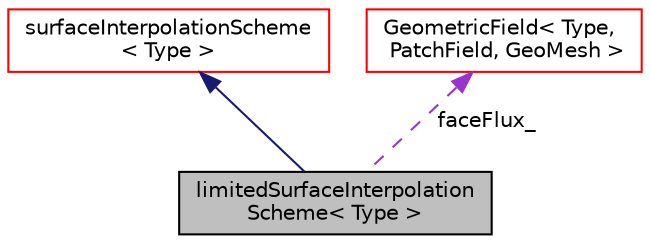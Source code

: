 digraph "limitedSurfaceInterpolationScheme&lt; Type &gt;"
{
  bgcolor="transparent";
  edge [fontname="Helvetica",fontsize="10",labelfontname="Helvetica",labelfontsize="10"];
  node [fontname="Helvetica",fontsize="10",shape=record];
  Node1 [label="limitedSurfaceInterpolation\lScheme\< Type \>",height=0.2,width=0.4,color="black", fillcolor="grey75", style="filled" fontcolor="black"];
  Node2 -> Node1 [dir="back",color="midnightblue",fontsize="10",style="solid",fontname="Helvetica"];
  Node2 [label="surfaceInterpolationScheme\l\< Type \>",height=0.2,width=0.4,color="red",URL="$classFoam_1_1surfaceInterpolationScheme.html",tooltip="Abstract base class for surface interpolation schemes. "];
  Node3 -> Node1 [dir="back",color="darkorchid3",fontsize="10",style="dashed",label=" faceFlux_" ,fontname="Helvetica"];
  Node3 [label="GeometricField\< Type,\l PatchField, GeoMesh \>",height=0.2,width=0.4,color="red",URL="$classFoam_1_1GeometricField.html",tooltip="Generic GeometricField class. "];
}
